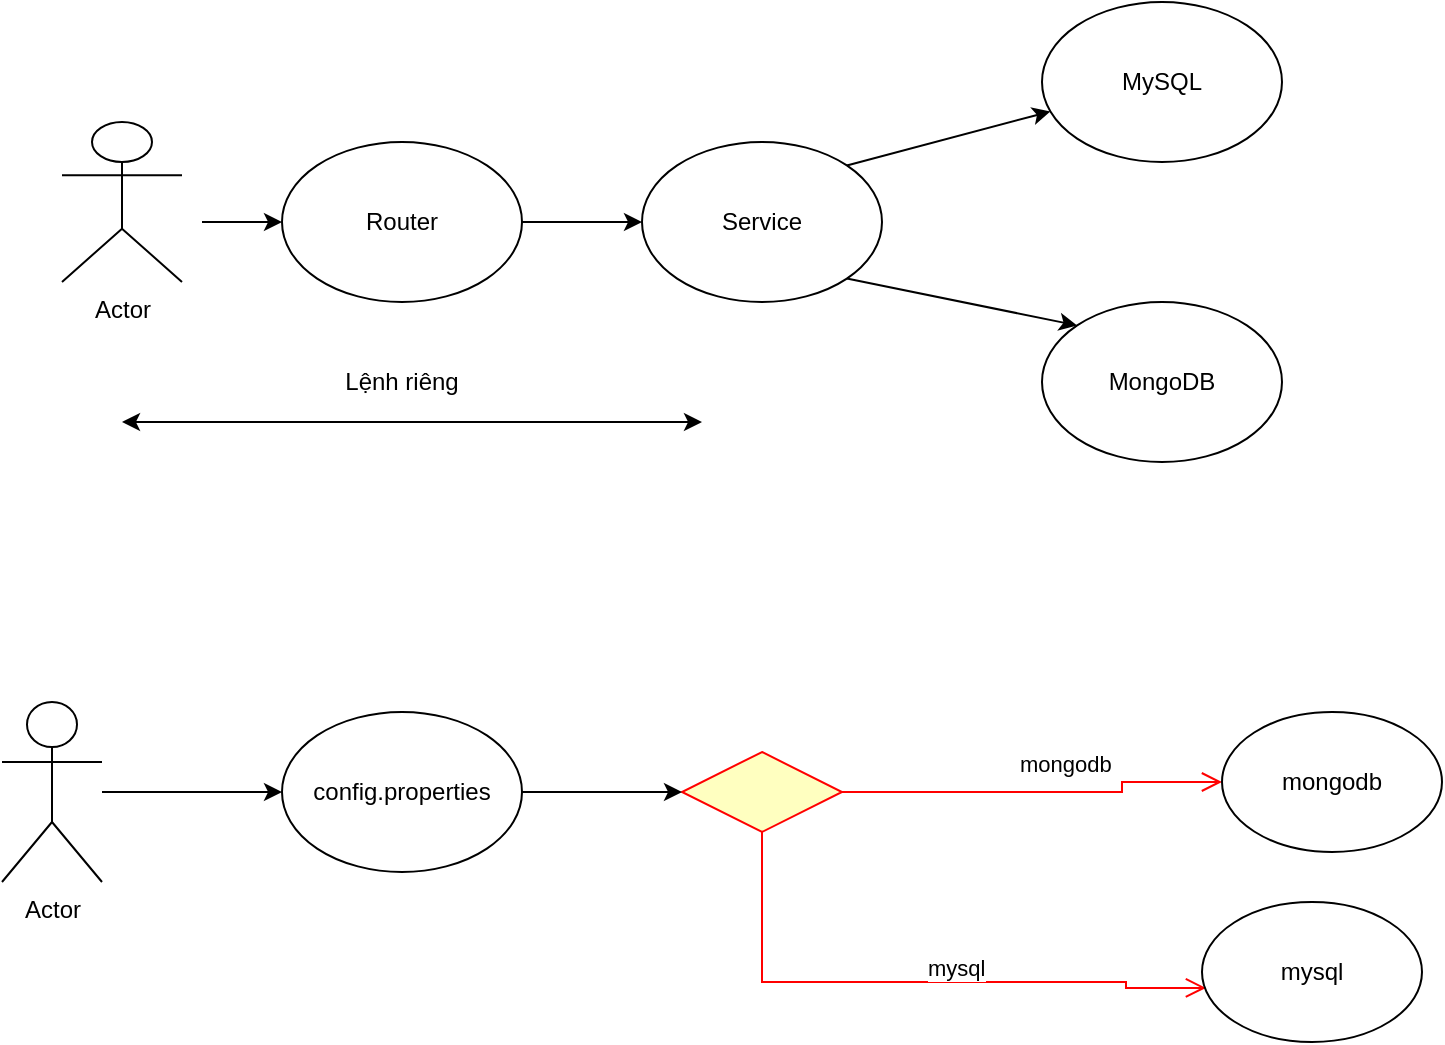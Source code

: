 <mxfile version="24.1.0" type="device">
  <diagram name="Page-1" id="oa7sfJ7ROkfxtZybyBP_">
    <mxGraphModel dx="870" dy="521" grid="1" gridSize="10" guides="1" tooltips="1" connect="1" arrows="1" fold="1" page="1" pageScale="1" pageWidth="850" pageHeight="1100" math="0" shadow="0">
      <root>
        <mxCell id="0" />
        <mxCell id="1" parent="0" />
        <mxCell id="FDyv-x9ETz_QoEczyFXE-2" value="" style="endArrow=classic;html=1;rounded=0;exitX=1;exitY=0.5;exitDx=0;exitDy=0;entryX=0;entryY=0.5;entryDx=0;entryDy=0;" parent="1" target="FDyv-x9ETz_QoEczyFXE-3" edge="1">
          <mxGeometry width="50" height="50" relative="1" as="geometry">
            <mxPoint x="180" y="230" as="sourcePoint" />
            <mxPoint x="320" y="230" as="targetPoint" />
          </mxGeometry>
        </mxCell>
        <mxCell id="FDyv-x9ETz_QoEczyFXE-3" value="Router" style="ellipse;whiteSpace=wrap;html=1;" parent="1" vertex="1">
          <mxGeometry x="220" y="190" width="120" height="80" as="geometry" />
        </mxCell>
        <mxCell id="FDyv-x9ETz_QoEczyFXE-4" value="Service" style="ellipse;whiteSpace=wrap;html=1;" parent="1" vertex="1">
          <mxGeometry x="400" y="190" width="120" height="80" as="geometry" />
        </mxCell>
        <mxCell id="FDyv-x9ETz_QoEczyFXE-5" value="" style="endArrow=classic;html=1;rounded=0;exitX=1;exitY=0.5;exitDx=0;exitDy=0;entryX=0;entryY=0.5;entryDx=0;entryDy=0;" parent="1" source="FDyv-x9ETz_QoEczyFXE-3" target="FDyv-x9ETz_QoEczyFXE-4" edge="1">
          <mxGeometry width="50" height="50" relative="1" as="geometry">
            <mxPoint x="400" y="300" as="sourcePoint" />
            <mxPoint x="450" y="250" as="targetPoint" />
          </mxGeometry>
        </mxCell>
        <mxCell id="FDyv-x9ETz_QoEczyFXE-6" value="" style="endArrow=classic;html=1;rounded=0;exitX=1;exitY=0;exitDx=0;exitDy=0;" parent="1" source="FDyv-x9ETz_QoEczyFXE-4" target="FDyv-x9ETz_QoEczyFXE-7" edge="1">
          <mxGeometry width="50" height="50" relative="1" as="geometry">
            <mxPoint x="400" y="300" as="sourcePoint" />
            <mxPoint x="580" y="170" as="targetPoint" />
          </mxGeometry>
        </mxCell>
        <mxCell id="FDyv-x9ETz_QoEczyFXE-7" value="MySQL" style="ellipse;whiteSpace=wrap;html=1;" parent="1" vertex="1">
          <mxGeometry x="600" y="120" width="120" height="80" as="geometry" />
        </mxCell>
        <mxCell id="FDyv-x9ETz_QoEczyFXE-8" value="MongoDB" style="ellipse;whiteSpace=wrap;html=1;" parent="1" vertex="1">
          <mxGeometry x="600" y="270" width="120" height="80" as="geometry" />
        </mxCell>
        <mxCell id="FDyv-x9ETz_QoEczyFXE-9" value="" style="endArrow=classic;html=1;rounded=0;exitX=1;exitY=1;exitDx=0;exitDy=0;entryX=0;entryY=0;entryDx=0;entryDy=0;" parent="1" source="FDyv-x9ETz_QoEczyFXE-4" target="FDyv-x9ETz_QoEczyFXE-8" edge="1">
          <mxGeometry width="50" height="50" relative="1" as="geometry">
            <mxPoint x="400" y="300" as="sourcePoint" />
            <mxPoint x="450" y="250" as="targetPoint" />
          </mxGeometry>
        </mxCell>
        <mxCell id="FDyv-x9ETz_QoEczyFXE-10" value="" style="endArrow=classic;startArrow=classic;html=1;rounded=0;" parent="1" edge="1">
          <mxGeometry width="50" height="50" relative="1" as="geometry">
            <mxPoint x="140" y="330" as="sourcePoint" />
            <mxPoint x="430" y="330" as="targetPoint" />
          </mxGeometry>
        </mxCell>
        <mxCell id="FDyv-x9ETz_QoEczyFXE-11" value="Lệnh riêng" style="text;html=1;align=center;verticalAlign=middle;whiteSpace=wrap;rounded=0;" parent="1" vertex="1">
          <mxGeometry x="235" y="295" width="90" height="30" as="geometry" />
        </mxCell>
        <mxCell id="FDyv-x9ETz_QoEczyFXE-13" value="Actor" style="shape=umlActor;verticalLabelPosition=bottom;verticalAlign=top;html=1;outlineConnect=0;" parent="1" vertex="1">
          <mxGeometry x="110" y="180" width="60" height="80" as="geometry" />
        </mxCell>
        <mxCell id="CZCHmg9AbwljRjncShT4-1" value="Actor" style="shape=umlActor;verticalLabelPosition=bottom;verticalAlign=top;html=1;outlineConnect=0;" vertex="1" parent="1">
          <mxGeometry x="80" y="470" width="50" height="90" as="geometry" />
        </mxCell>
        <mxCell id="CZCHmg9AbwljRjncShT4-2" value="config.properties" style="ellipse;whiteSpace=wrap;html=1;" vertex="1" parent="1">
          <mxGeometry x="220" y="475" width="120" height="80" as="geometry" />
        </mxCell>
        <mxCell id="CZCHmg9AbwljRjncShT4-3" value="" style="endArrow=classic;html=1;rounded=0;entryX=0;entryY=0.5;entryDx=0;entryDy=0;" edge="1" parent="1" source="CZCHmg9AbwljRjncShT4-1" target="CZCHmg9AbwljRjncShT4-2">
          <mxGeometry width="50" height="50" relative="1" as="geometry">
            <mxPoint x="400" y="540" as="sourcePoint" />
            <mxPoint x="450" y="490" as="targetPoint" />
          </mxGeometry>
        </mxCell>
        <mxCell id="CZCHmg9AbwljRjncShT4-5" value="&lt;div&gt;&lt;br&gt;&lt;/div&gt;&lt;div&gt;&lt;br&gt;&lt;/div&gt;" style="rhombus;whiteSpace=wrap;html=1;fontColor=#000000;fillColor=#ffffc0;strokeColor=#ff0000;" vertex="1" parent="1">
          <mxGeometry x="420" y="495" width="80" height="40" as="geometry" />
        </mxCell>
        <mxCell id="CZCHmg9AbwljRjncShT4-6" value="mongodb" style="edgeStyle=orthogonalEdgeStyle;html=1;align=left;verticalAlign=bottom;endArrow=open;endSize=8;strokeColor=#ff0000;rounded=0;entryX=0;entryY=0.5;entryDx=0;entryDy=0;" edge="1" source="CZCHmg9AbwljRjncShT4-5" parent="1" target="CZCHmg9AbwljRjncShT4-9">
          <mxGeometry x="-0.111" y="5" relative="1" as="geometry">
            <mxPoint x="620" y="510" as="targetPoint" />
            <Array as="points">
              <mxPoint x="640" y="515" />
              <mxPoint x="640" y="510" />
            </Array>
            <mxPoint as="offset" />
          </mxGeometry>
        </mxCell>
        <mxCell id="CZCHmg9AbwljRjncShT4-7" value="mysql" style="edgeStyle=orthogonalEdgeStyle;html=1;align=left;verticalAlign=top;endArrow=open;endSize=8;strokeColor=#ff0000;rounded=0;entryX=0.018;entryY=0.614;entryDx=0;entryDy=0;entryPerimeter=0;" edge="1" source="CZCHmg9AbwljRjncShT4-5" parent="1" target="CZCHmg9AbwljRjncShT4-10">
          <mxGeometry x="0.037" y="20" relative="1" as="geometry">
            <mxPoint x="620" y="610" as="targetPoint" />
            <Array as="points">
              <mxPoint x="460" y="610" />
              <mxPoint x="642" y="610" />
              <mxPoint x="642" y="613" />
            </Array>
            <mxPoint as="offset" />
          </mxGeometry>
        </mxCell>
        <mxCell id="CZCHmg9AbwljRjncShT4-8" value="" style="endArrow=classic;html=1;rounded=0;exitX=1;exitY=0.5;exitDx=0;exitDy=0;entryX=0;entryY=0.5;entryDx=0;entryDy=0;" edge="1" parent="1" source="CZCHmg9AbwljRjncShT4-2" target="CZCHmg9AbwljRjncShT4-5">
          <mxGeometry width="50" height="50" relative="1" as="geometry">
            <mxPoint x="400" y="460" as="sourcePoint" />
            <mxPoint x="450" y="410" as="targetPoint" />
          </mxGeometry>
        </mxCell>
        <mxCell id="CZCHmg9AbwljRjncShT4-9" value="mongodb" style="ellipse;whiteSpace=wrap;html=1;" vertex="1" parent="1">
          <mxGeometry x="690" y="475" width="110" height="70" as="geometry" />
        </mxCell>
        <mxCell id="CZCHmg9AbwljRjncShT4-10" value="mysql" style="ellipse;whiteSpace=wrap;html=1;" vertex="1" parent="1">
          <mxGeometry x="680" y="570" width="110" height="70" as="geometry" />
        </mxCell>
      </root>
    </mxGraphModel>
  </diagram>
</mxfile>
